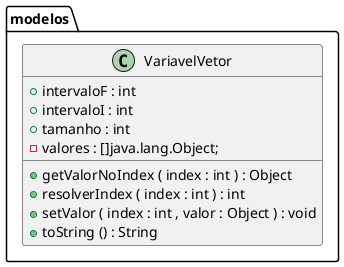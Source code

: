 @startuml

top to bottom direction
skinparam linetype ortho
skinparam ParticipantPadding 10
skinparam BoxPadding 10
skinparam Nodesep 100
skinparam Ranksep 100

class modelos.VariavelVetor {
	{field} +intervaloF : int
	{field} +intervaloI : int
	{field} +tamanho : int
	{field} -valores : []java.lang.Object;
	{method} +getValorNoIndex ( index : int ) : Object
	{method} +resolverIndex ( index : int ) : int
	{method} +setValor ( index : int , valor : Object ) : void
	{method} +toString () : String
}

@enduml